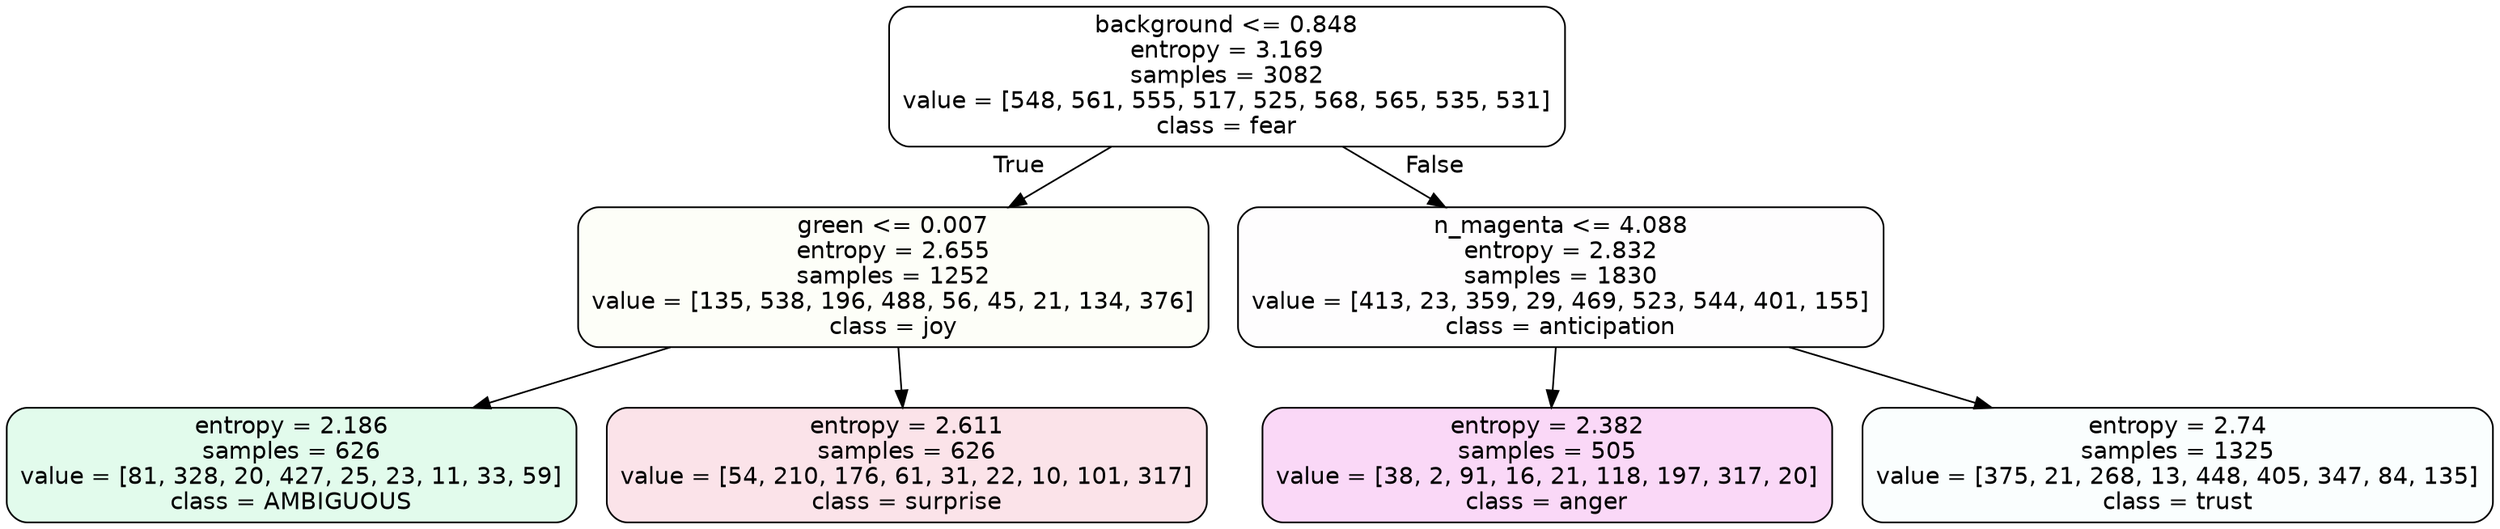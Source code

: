 digraph Tree {
node [shape=box, style="filled, rounded", color="black", fontname=helvetica] ;
edge [fontname=helvetica] ;
0 [label="background <= 0.848\nentropy = 3.169\nsamples = 3082\nvalue = [548, 561, 555, 517, 525, 568, 565, 535, 531]\nclass = fear", fillcolor="#3964e500"] ;
1 [label="green <= 0.007\nentropy = 2.655\nsamples = 1252\nvalue = [135, 538, 196, 488, 56, 45, 21, 134, 376]\nclass = joy", fillcolor="#d7e53908"] ;
0 -> 1 [labeldistance=2.5, labelangle=45, headlabel="True"] ;
2 [label="entropy = 2.186\nsamples = 626\nvalue = [81, 328, 20, 427, 25, 23, 11, 33, 59]\nclass = AMBIGUOUS", fillcolor="#39e58125"] ;
1 -> 2 ;
3 [label="entropy = 2.611\nsamples = 626\nvalue = [54, 210, 176, 61, 31, 22, 10, 101, 317]\nclass = surprise", fillcolor="#e5396423"] ;
1 -> 3 ;
4 [label="n_magenta <= 4.088\nentropy = 2.832\nsamples = 1830\nvalue = [413, 23, 359, 29, 469, 523, 544, 401, 155]\nclass = anticipation", fillcolor="#8139e502"] ;
0 -> 4 [labeldistance=2.5, labelangle=-45, headlabel="False"] ;
5 [label="entropy = 2.382\nsamples = 505\nvalue = [38, 2, 91, 16, 21, 118, 197, 317, 20]\nclass = anger", fillcolor="#e539d731"] ;
4 -> 5 ;
6 [label="entropy = 2.74\nsamples = 1325\nvalue = [375, 21, 268, 13, 448, 405, 347, 84, 135]\nclass = trust", fillcolor="#39d7e506"] ;
4 -> 6 ;
}